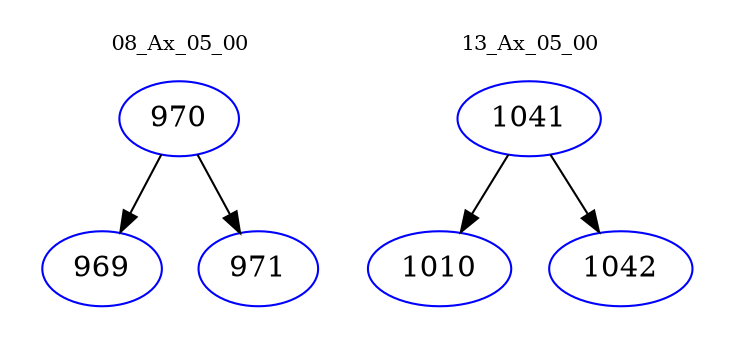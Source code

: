 digraph{
subgraph cluster_0 {
color = white
label = "08_Ax_05_00";
fontsize=10;
T0_970 [label="970", color="blue"]
T0_970 -> T0_969 [color="black"]
T0_969 [label="969", color="blue"]
T0_970 -> T0_971 [color="black"]
T0_971 [label="971", color="blue"]
}
subgraph cluster_1 {
color = white
label = "13_Ax_05_00";
fontsize=10;
T1_1041 [label="1041", color="blue"]
T1_1041 -> T1_1010 [color="black"]
T1_1010 [label="1010", color="blue"]
T1_1041 -> T1_1042 [color="black"]
T1_1042 [label="1042", color="blue"]
}
}
